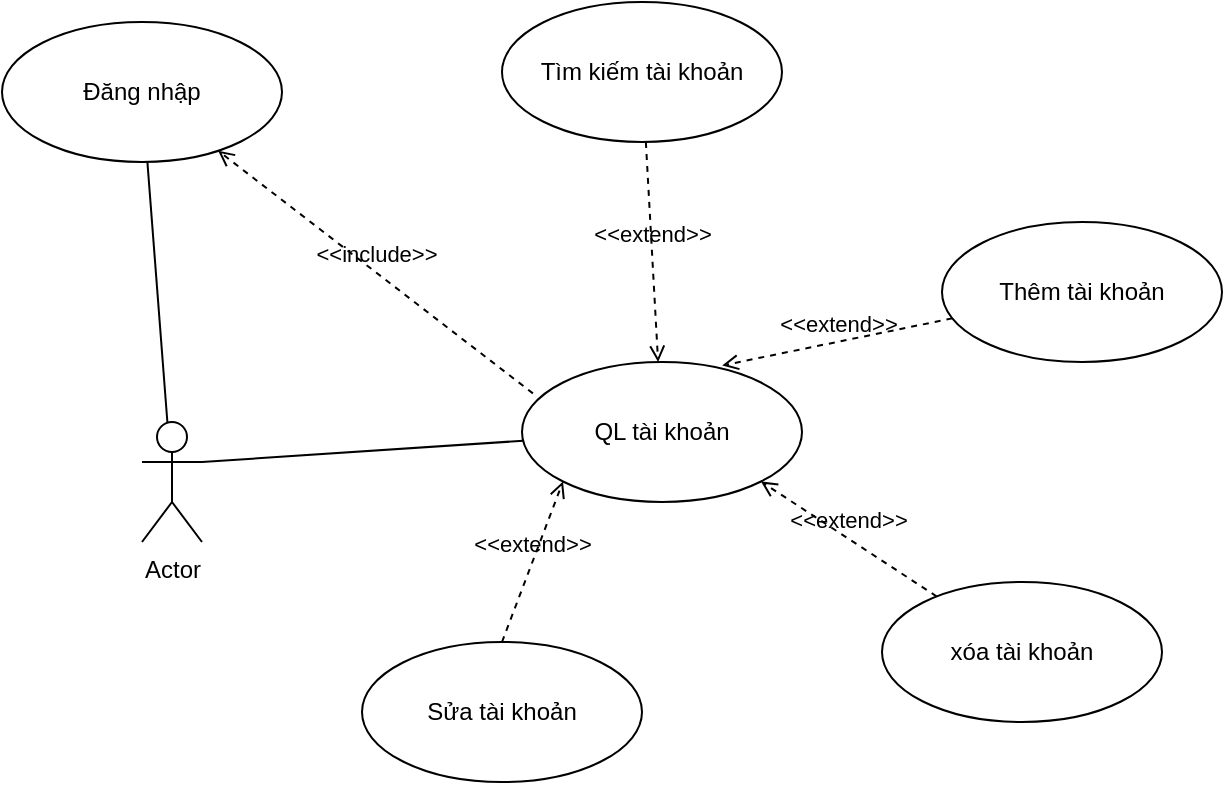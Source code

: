 <mxfile version="17.4.2" type="device"><diagram id="5sRGdAqrtPtt_diGVSpn" name="Page-1"><mxGraphModel dx="1038" dy="649" grid="1" gridSize="10" guides="1" tooltips="1" connect="1" arrows="1" fold="1" page="1" pageScale="1" pageWidth="850" pageHeight="1100" math="0" shadow="0"><root><mxCell id="0"/><mxCell id="1" parent="0"/><mxCell id="j6ZPjiNqvMMQ1SwNXCg6-17" value="Actor" style="shape=umlActor;verticalLabelPosition=bottom;verticalAlign=top;html=1;" vertex="1" parent="1"><mxGeometry x="410" y="250" width="30" height="60" as="geometry"/></mxCell><mxCell id="j6ZPjiNqvMMQ1SwNXCg6-18" value="QL tài khoản" style="ellipse;whiteSpace=wrap;html=1;" vertex="1" parent="1"><mxGeometry x="600" y="220" width="140" height="70" as="geometry"/></mxCell><mxCell id="j6ZPjiNqvMMQ1SwNXCg6-19" value="Đăng nhập" style="ellipse;whiteSpace=wrap;html=1;" vertex="1" parent="1"><mxGeometry x="340" y="50" width="140" height="70" as="geometry"/></mxCell><mxCell id="j6ZPjiNqvMMQ1SwNXCg6-20" value="" style="endArrow=none;html=1;rounded=0;exitX=1;exitY=0.333;exitDx=0;exitDy=0;exitPerimeter=0;" edge="1" parent="1" source="j6ZPjiNqvMMQ1SwNXCg6-17" target="j6ZPjiNqvMMQ1SwNXCg6-18"><mxGeometry width="50" height="50" relative="1" as="geometry"><mxPoint x="400" y="200" as="sourcePoint"/><mxPoint x="450" y="150" as="targetPoint"/></mxGeometry></mxCell><mxCell id="j6ZPjiNqvMMQ1SwNXCg6-21" value="" style="endArrow=none;html=1;rounded=0;" edge="1" parent="1" source="j6ZPjiNqvMMQ1SwNXCg6-17" target="j6ZPjiNqvMMQ1SwNXCg6-19"><mxGeometry width="50" height="50" relative="1" as="geometry"><mxPoint x="400" y="200" as="sourcePoint"/><mxPoint x="450" y="150" as="targetPoint"/></mxGeometry></mxCell><mxCell id="j6ZPjiNqvMMQ1SwNXCg6-22" value="Tìm kiếm tài khoản" style="ellipse;whiteSpace=wrap;html=1;" vertex="1" parent="1"><mxGeometry x="590" y="40" width="140" height="70" as="geometry"/></mxCell><mxCell id="j6ZPjiNqvMMQ1SwNXCg6-23" value="Thêm tài khoản" style="ellipse;whiteSpace=wrap;html=1;" vertex="1" parent="1"><mxGeometry x="810" y="150" width="140" height="70" as="geometry"/></mxCell><mxCell id="j6ZPjiNqvMMQ1SwNXCg6-24" value="xóa tài khoản" style="ellipse;whiteSpace=wrap;html=1;" vertex="1" parent="1"><mxGeometry x="780" y="330" width="140" height="70" as="geometry"/></mxCell><mxCell id="j6ZPjiNqvMMQ1SwNXCg6-25" value="Sửa tài khoản" style="ellipse;whiteSpace=wrap;html=1;" vertex="1" parent="1"><mxGeometry x="520" y="360" width="140" height="70" as="geometry"/></mxCell><mxCell id="j6ZPjiNqvMMQ1SwNXCg6-27" value="&amp;lt;&amp;lt;extend&amp;gt;&amp;gt;" style="html=1;verticalAlign=bottom;labelBackgroundColor=none;endArrow=open;endFill=0;dashed=1;rounded=0;" edge="1" parent="1" source="j6ZPjiNqvMMQ1SwNXCg6-22" target="j6ZPjiNqvMMQ1SwNXCg6-18"><mxGeometry width="160" relative="1" as="geometry"><mxPoint x="670" y="240" as="sourcePoint"/><mxPoint x="830" y="240" as="targetPoint"/></mxGeometry></mxCell><mxCell id="j6ZPjiNqvMMQ1SwNXCg6-28" value="&amp;lt;&amp;lt;extend&amp;gt;&amp;gt;" style="html=1;verticalAlign=bottom;labelBackgroundColor=none;endArrow=open;endFill=0;dashed=1;rounded=0;entryX=0.715;entryY=0.025;entryDx=0;entryDy=0;entryPerimeter=0;" edge="1" parent="1" source="j6ZPjiNqvMMQ1SwNXCg6-23" target="j6ZPjiNqvMMQ1SwNXCg6-18"><mxGeometry width="160" relative="1" as="geometry"><mxPoint x="696.144" y="119.947" as="sourcePoint"/><mxPoint x="683.883" y="230.054" as="targetPoint"/></mxGeometry></mxCell><mxCell id="j6ZPjiNqvMMQ1SwNXCg6-29" value="&amp;lt;&amp;lt;extend&amp;gt;&amp;gt;" style="html=1;verticalAlign=bottom;labelBackgroundColor=none;endArrow=open;endFill=0;dashed=1;rounded=0;entryX=1;entryY=1;entryDx=0;entryDy=0;" edge="1" parent="1" source="j6ZPjiNqvMMQ1SwNXCg6-24" target="j6ZPjiNqvMMQ1SwNXCg6-18"><mxGeometry width="160" relative="1" as="geometry"><mxPoint x="706.144" y="129.947" as="sourcePoint"/><mxPoint x="693.883" y="240.054" as="targetPoint"/></mxGeometry></mxCell><mxCell id="j6ZPjiNqvMMQ1SwNXCg6-30" value="&amp;lt;&amp;lt;extend&amp;gt;&amp;gt;" style="html=1;verticalAlign=bottom;labelBackgroundColor=none;endArrow=open;endFill=0;dashed=1;rounded=0;entryX=0;entryY=1;entryDx=0;entryDy=0;exitX=0.5;exitY=0;exitDx=0;exitDy=0;" edge="1" parent="1" source="j6ZPjiNqvMMQ1SwNXCg6-25" target="j6ZPjiNqvMMQ1SwNXCg6-18"><mxGeometry width="160" relative="1" as="geometry"><mxPoint x="716.144" y="139.947" as="sourcePoint"/><mxPoint x="703.883" y="250.054" as="targetPoint"/></mxGeometry></mxCell><mxCell id="j6ZPjiNqvMMQ1SwNXCg6-32" value="&amp;lt;&amp;lt;include&amp;gt;&amp;gt;" style="html=1;verticalAlign=bottom;labelBackgroundColor=none;endArrow=open;endFill=0;dashed=1;rounded=0;exitX=0.039;exitY=0.224;exitDx=0;exitDy=0;exitPerimeter=0;" edge="1" parent="1" source="j6ZPjiNqvMMQ1SwNXCg6-18" target="j6ZPjiNqvMMQ1SwNXCg6-19"><mxGeometry width="160" relative="1" as="geometry"><mxPoint x="670" y="240" as="sourcePoint"/><mxPoint x="830" y="240" as="targetPoint"/></mxGeometry></mxCell></root></mxGraphModel></diagram></mxfile>